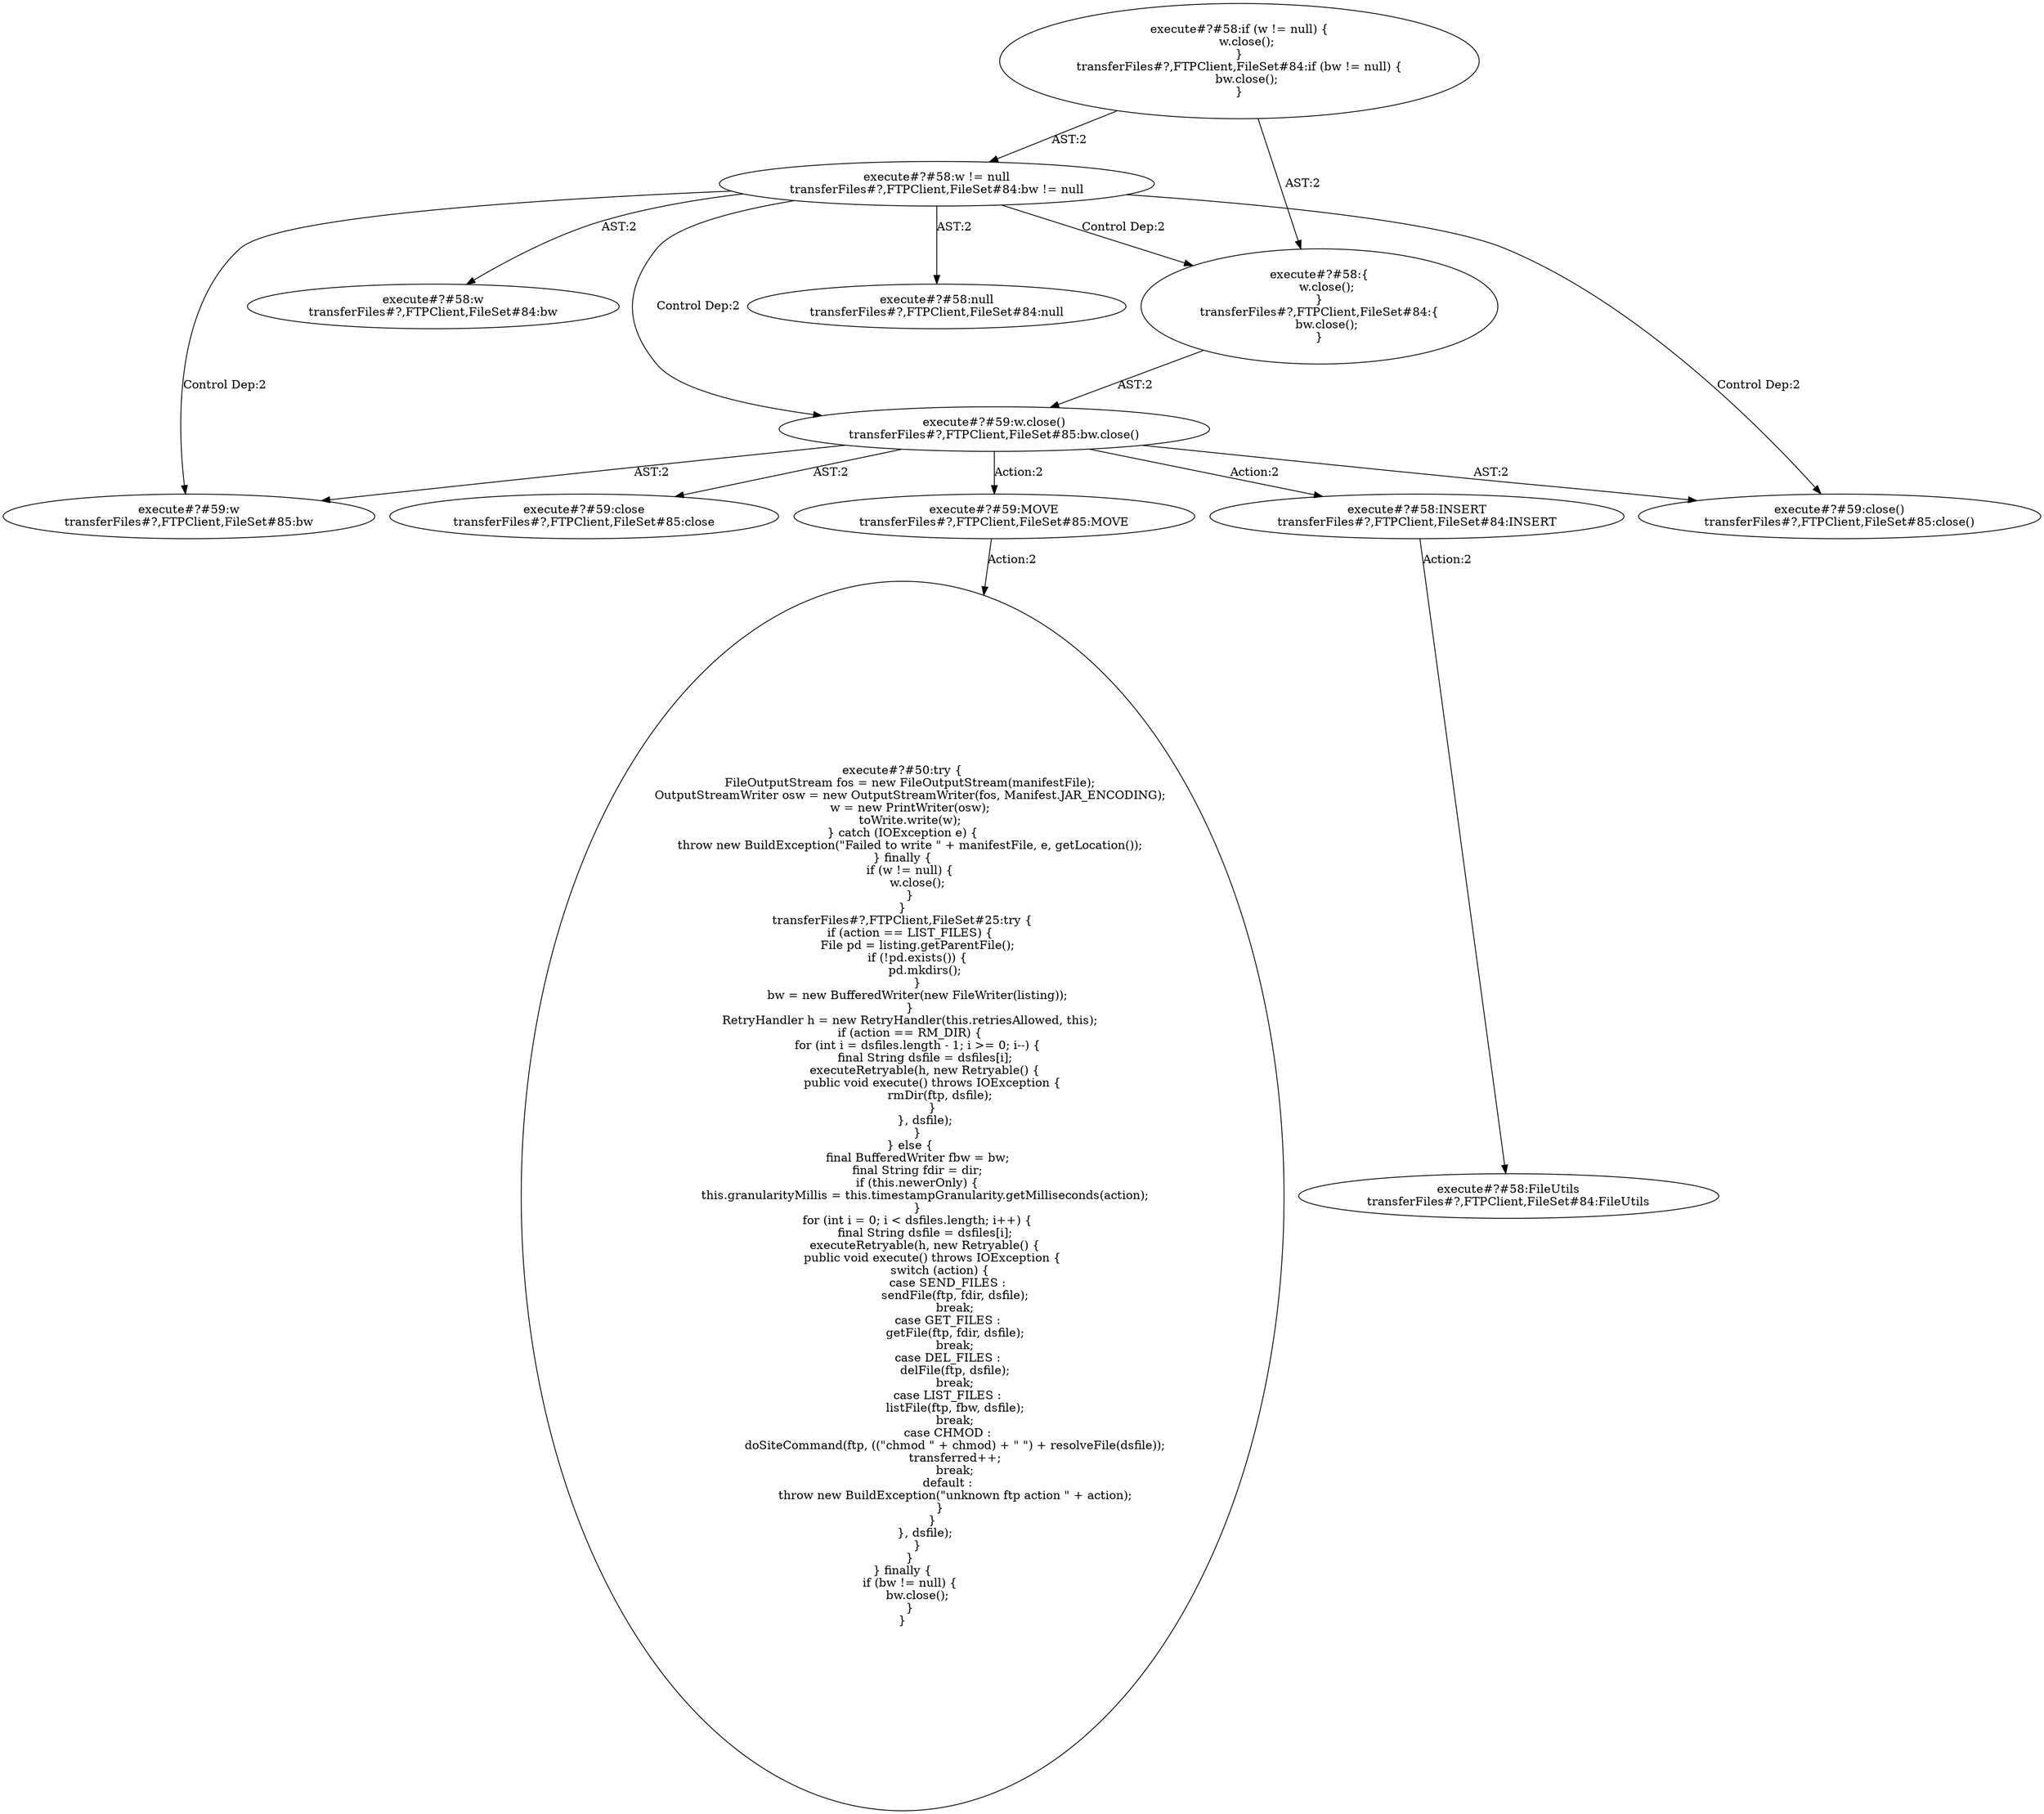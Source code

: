 digraph "Pattern" {
0 [label="execute#?#58:INSERT
transferFiles#?,FTPClient,FileSet#84:INSERT" shape=ellipse]
1 [label="execute#?#59:w.close()
transferFiles#?,FTPClient,FileSet#85:bw.close()" shape=ellipse]
2 [label="execute#?#58:w != null
transferFiles#?,FTPClient,FileSet#84:bw != null" shape=ellipse]
3 [label="execute#?#58:if (w != null) \{
    w.close();
\}
transferFiles#?,FTPClient,FileSet#84:if (bw != null) \{
    bw.close();
\}" shape=ellipse]
4 [label="execute#?#58:w
transferFiles#?,FTPClient,FileSet#84:bw" shape=ellipse]
5 [label="execute#?#58:null
transferFiles#?,FTPClient,FileSet#84:null" shape=ellipse]
6 [label="execute#?#58:\{
    w.close();
\}
transferFiles#?,FTPClient,FileSet#84:\{
    bw.close();
\}" shape=ellipse]
7 [label="execute#?#59:close()
transferFiles#?,FTPClient,FileSet#85:close()" shape=ellipse]
8 [label="execute#?#59:w
transferFiles#?,FTPClient,FileSet#85:bw" shape=ellipse]
9 [label="execute#?#59:close
transferFiles#?,FTPClient,FileSet#85:close" shape=ellipse]
10 [label="execute#?#59:MOVE
transferFiles#?,FTPClient,FileSet#85:MOVE" shape=ellipse]
11 [label="execute#?#50:try \{
    FileOutputStream fos = new FileOutputStream(manifestFile);
    OutputStreamWriter osw = new OutputStreamWriter(fos, Manifest.JAR_ENCODING);
    w = new PrintWriter(osw);
    toWrite.write(w);
\} catch (IOException e) \{
    throw new BuildException(\"Failed to write \" + manifestFile, e, getLocation());
\} finally \{
    if (w != null) \{
        w.close();
    \}
\}
transferFiles#?,FTPClient,FileSet#25:try \{
    if (action == LIST_FILES) \{
        File pd = listing.getParentFile();
        if (!pd.exists()) \{
            pd.mkdirs();
        \}
        bw = new BufferedWriter(new FileWriter(listing));
    \}
    RetryHandler h = new RetryHandler(this.retriesAllowed, this);
    if (action == RM_DIR) \{
        for (int i = dsfiles.length - 1; i >= 0; i--) \{
            final String dsfile = dsfiles[i];
            executeRetryable(h, new Retryable() \{
                public void execute() throws IOException \{
                    rmDir(ftp, dsfile);
                \}
            \}, dsfile);
        \}
    \} else \{
        final BufferedWriter fbw = bw;
        final String fdir = dir;
        if (this.newerOnly) \{
            this.granularityMillis = this.timestampGranularity.getMilliseconds(action);
        \}
        for (int i = 0; i < dsfiles.length; i++) \{
            final String dsfile = dsfiles[i];
            executeRetryable(h, new Retryable() \{
                public void execute() throws IOException \{
                    switch (action) \{
                        case SEND_FILES :
                            sendFile(ftp, fdir, dsfile);
                            break;
                        case GET_FILES :
                            getFile(ftp, fdir, dsfile);
                            break;
                        case DEL_FILES :
                            delFile(ftp, dsfile);
                            break;
                        case LIST_FILES :
                            listFile(ftp, fbw, dsfile);
                            break;
                        case CHMOD :
                            doSiteCommand(ftp, ((\"chmod \" + chmod) + \" \") + resolveFile(dsfile));
                            transferred++;
                            break;
                        default :
                            throw new BuildException(\"unknown ftp action \" + action);
                    \}
                \}
            \}, dsfile);
        \}
    \}
\} finally \{
    if (bw != null) \{
        bw.close();
    \}
\}" shape=ellipse]
12 [label="execute#?#58:FileUtils
transferFiles#?,FTPClient,FileSet#84:FileUtils" shape=ellipse]
0 -> 12 [label="Action:2"];
1 -> 0 [label="Action:2"];
1 -> 9 [label="AST:2"];
1 -> 8 [label="AST:2"];
1 -> 7 [label="AST:2"];
1 -> 10 [label="Action:2"];
2 -> 1 [label="Control Dep:2"];
2 -> 4 [label="AST:2"];
2 -> 5 [label="AST:2"];
2 -> 6 [label="Control Dep:2"];
2 -> 7 [label="Control Dep:2"];
2 -> 8 [label="Control Dep:2"];
3 -> 2 [label="AST:2"];
3 -> 6 [label="AST:2"];
6 -> 1 [label="AST:2"];
10 -> 11 [label="Action:2"];
}
